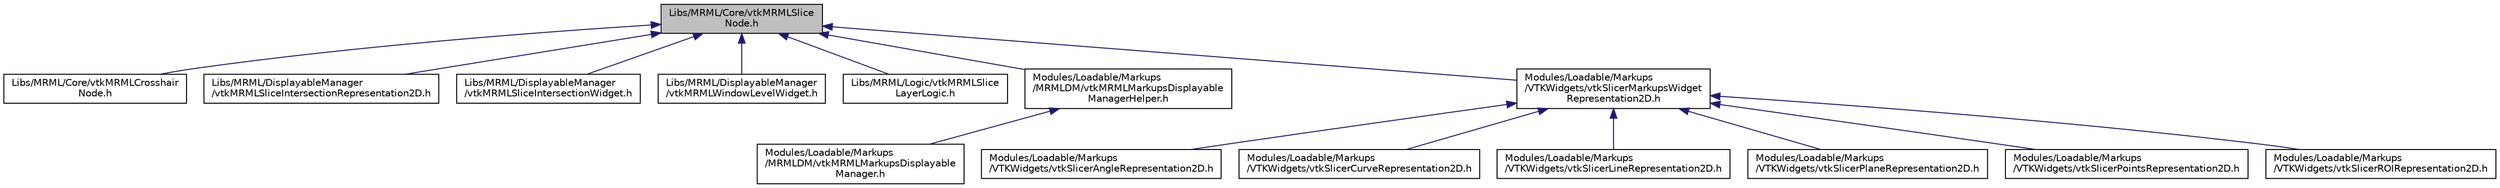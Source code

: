 digraph "Libs/MRML/Core/vtkMRMLSliceNode.h"
{
  bgcolor="transparent";
  edge [fontname="Helvetica",fontsize="10",labelfontname="Helvetica",labelfontsize="10"];
  node [fontname="Helvetica",fontsize="10",shape=record];
  Node19 [label="Libs/MRML/Core/vtkMRMLSlice\lNode.h",height=0.2,width=0.4,color="black", fillcolor="grey75", style="filled", fontcolor="black"];
  Node19 -> Node20 [dir="back",color="midnightblue",fontsize="10",style="solid",fontname="Helvetica"];
  Node20 [label="Libs/MRML/Core/vtkMRMLCrosshair\lNode.h",height=0.2,width=0.4,color="black",URL="$vtkMRMLCrosshairNode_8h.html"];
  Node19 -> Node21 [dir="back",color="midnightblue",fontsize="10",style="solid",fontname="Helvetica"];
  Node21 [label="Libs/MRML/DisplayableManager\l/vtkMRMLSliceIntersectionRepresentation2D.h",height=0.2,width=0.4,color="black",URL="$vtkMRMLSliceIntersectionRepresentation2D_8h.html"];
  Node19 -> Node22 [dir="back",color="midnightblue",fontsize="10",style="solid",fontname="Helvetica"];
  Node22 [label="Libs/MRML/DisplayableManager\l/vtkMRMLSliceIntersectionWidget.h",height=0.2,width=0.4,color="black",URL="$vtkMRMLSliceIntersectionWidget_8h.html"];
  Node19 -> Node23 [dir="back",color="midnightblue",fontsize="10",style="solid",fontname="Helvetica"];
  Node23 [label="Libs/MRML/DisplayableManager\l/vtkMRMLWindowLevelWidget.h",height=0.2,width=0.4,color="black",URL="$vtkMRMLWindowLevelWidget_8h.html"];
  Node19 -> Node24 [dir="back",color="midnightblue",fontsize="10",style="solid",fontname="Helvetica"];
  Node24 [label="Libs/MRML/Logic/vtkMRMLSlice\lLayerLogic.h",height=0.2,width=0.4,color="black",URL="$vtkMRMLSliceLayerLogic_8h.html"];
  Node19 -> Node25 [dir="back",color="midnightblue",fontsize="10",style="solid",fontname="Helvetica"];
  Node25 [label="Modules/Loadable/Markups\l/MRMLDM/vtkMRMLMarkupsDisplayable\lManagerHelper.h",height=0.2,width=0.4,color="black",URL="$vtkMRMLMarkupsDisplayableManagerHelper_8h.html"];
  Node25 -> Node26 [dir="back",color="midnightblue",fontsize="10",style="solid",fontname="Helvetica"];
  Node26 [label="Modules/Loadable/Markups\l/MRMLDM/vtkMRMLMarkupsDisplayable\lManager.h",height=0.2,width=0.4,color="black",URL="$vtkMRMLMarkupsDisplayableManager_8h.html"];
  Node19 -> Node27 [dir="back",color="midnightblue",fontsize="10",style="solid",fontname="Helvetica"];
  Node27 [label="Modules/Loadable/Markups\l/VTKWidgets/vtkSlicerMarkupsWidget\lRepresentation2D.h",height=0.2,width=0.4,color="black",URL="$vtkSlicerMarkupsWidgetRepresentation2D_8h.html"];
  Node27 -> Node28 [dir="back",color="midnightblue",fontsize="10",style="solid",fontname="Helvetica"];
  Node28 [label="Modules/Loadable/Markups\l/VTKWidgets/vtkSlicerAngleRepresentation2D.h",height=0.2,width=0.4,color="black",URL="$vtkSlicerAngleRepresentation2D_8h.html"];
  Node27 -> Node29 [dir="back",color="midnightblue",fontsize="10",style="solid",fontname="Helvetica"];
  Node29 [label="Modules/Loadable/Markups\l/VTKWidgets/vtkSlicerCurveRepresentation2D.h",height=0.2,width=0.4,color="black",URL="$vtkSlicerCurveRepresentation2D_8h.html"];
  Node27 -> Node30 [dir="back",color="midnightblue",fontsize="10",style="solid",fontname="Helvetica"];
  Node30 [label="Modules/Loadable/Markups\l/VTKWidgets/vtkSlicerLineRepresentation2D.h",height=0.2,width=0.4,color="black",URL="$vtkSlicerLineRepresentation2D_8h.html"];
  Node27 -> Node31 [dir="back",color="midnightblue",fontsize="10",style="solid",fontname="Helvetica"];
  Node31 [label="Modules/Loadable/Markups\l/VTKWidgets/vtkSlicerPlaneRepresentation2D.h",height=0.2,width=0.4,color="black",URL="$vtkSlicerPlaneRepresentation2D_8h.html"];
  Node27 -> Node32 [dir="back",color="midnightblue",fontsize="10",style="solid",fontname="Helvetica"];
  Node32 [label="Modules/Loadable/Markups\l/VTKWidgets/vtkSlicerPointsRepresentation2D.h",height=0.2,width=0.4,color="black",URL="$vtkSlicerPointsRepresentation2D_8h.html"];
  Node27 -> Node33 [dir="back",color="midnightblue",fontsize="10",style="solid",fontname="Helvetica"];
  Node33 [label="Modules/Loadable/Markups\l/VTKWidgets/vtkSlicerROIRepresentation2D.h",height=0.2,width=0.4,color="black",URL="$vtkSlicerROIRepresentation2D_8h.html"];
}
